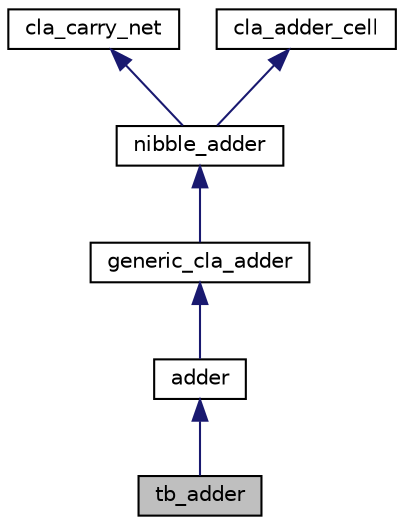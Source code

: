 digraph "tb_adder"
{
  edge [fontname="Helvetica",fontsize="10",labelfontname="Helvetica",labelfontsize="10"];
  node [fontname="Helvetica",fontsize="10",shape=record];
  Node6 [label="tb_adder",height=0.2,width=0.4,color="black", fillcolor="grey75", style="filled", fontcolor="black"];
  Node7 -> Node6 [dir="back",color="midnightblue",fontsize="10",style="solid"];
  Node7 [label="adder",height=0.2,width=0.4,color="black", fillcolor="white", style="filled",URL="$classadder.html"];
  Node8 -> Node7 [dir="back",color="midnightblue",fontsize="10",style="solid"];
  Node8 [label="generic_cla_adder",height=0.2,width=0.4,color="black", fillcolor="white", style="filled",URL="$classgeneric__cla__adder.html",tooltip="Adder custom con carry-lookaheadgeneric_cla_adder somma tra loro due addendi ed un carry in ingresso;..."];
  Node9 -> Node8 [dir="back",color="midnightblue",fontsize="10",style="solid"];
  Node9 [label="nibble_adder",height=0.2,width=0.4,color="black", fillcolor="white", style="filled",URL="$classnibble__adder.html",tooltip="Addizionatore con carry-lookahead a quattro bit.La cella somma tra loro due addendi ed un carry in in..."];
  Node10 -> Node9 [dir="back",color="midnightblue",fontsize="10",style="solid"];
  Node10 [label="cla_carry_net",height=0.2,width=0.4,color="black", fillcolor="white", style="filled",URL="$classcla__carry__net.html",tooltip="Rete logica di calcolo dei riporti per un addizionatore a quattro bit con carry lookahead.Permette di anticipare il calcolo dei riporti usando le funzioni \"propagazione\" e \"generazione\" prodotte dai singoli blocchi cla_adder_cell, in modo da ridurre tempo necessario ad effettuare il calcolo di tutti i carry, quindi il tempo necessario a completare la somma. Questo blocco calcola solo i carry, pertanto va connesso ai blocchi cla_adder_cell, per il calcolo materiale della somma, così come indicato dallo schema seguente, il quale rappresenta lo schema completo di un addizionatore a quattro bit:   <div align=&#39;center&#39;>  <img src=\"../../Doc/schemes/nibble_adder.jpg\"/>  </div>  . "];
  Node11 -> Node9 [dir="back",color="midnightblue",fontsize="10",style="solid"];
  Node11 [label="cla_adder_cell",height=0.2,width=0.4,color="black", fillcolor="white", style="filled",URL="$classcla__adder__cell.html",tooltip="Cella base di un addizionatore con carry-lookahead.La cella somma tra loro due addendi ed un carry in..."];
}
